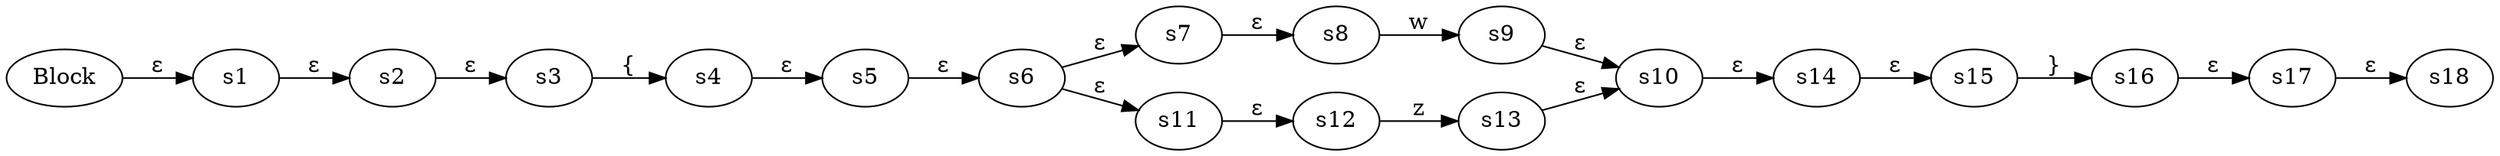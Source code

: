digraph ATN {
  rankdir=LR;

  Block -> s1 [label="ε"]
  s1 -> s2 [label="ε"]
  s2 -> s3 [label="ε"]
  s3 -> s4 [label="{"]
  s4 -> s5 [label="ε"]
  s5 -> s6 [label="ε"]
  s6 -> s7 [label="ε"]
  s7 -> s8 [label="ε"]
  s8 -> s9 [label="w"]
  s9 -> s10 [label="ε"]
  s10 -> s14 [label="ε"]
  s14 -> s15 [label="ε"]
  s15 -> s16 [label="}"]
  s16 -> s17 [label="ε"]
  s17 -> s18 [label="ε"]
  s6 -> s11 [label="ε"]
  s11 -> s12 [label="ε"]
  s12 -> s13 [label="z"]
  s13 -> s10 [label="ε"]
}